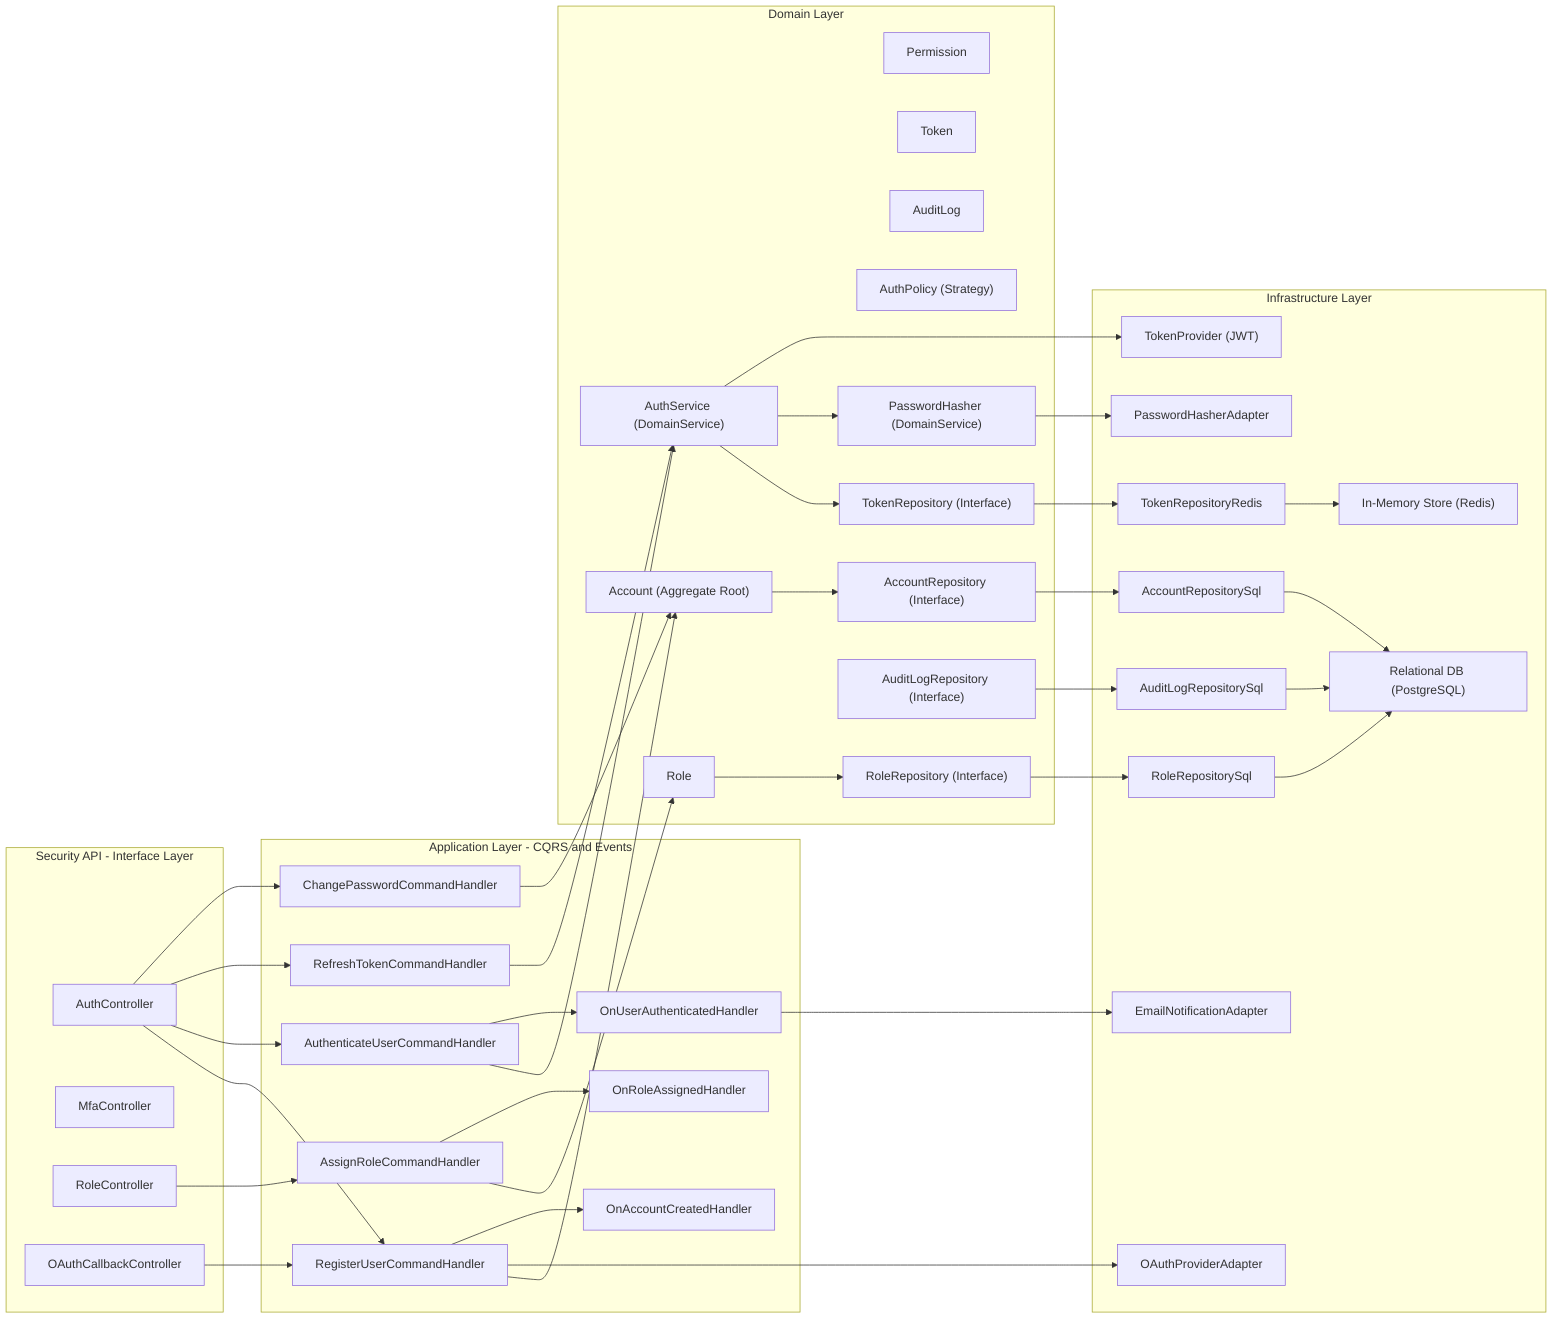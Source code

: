 graph LR
  %% === Interface / Presentation ===
  subgraph "Security API - Interface Layer"
    AUTHC["AuthController"]
    MFAC["MfaController"]
    ROLEC["RoleController"]
    OAUTC["OAuthCallbackController"]
  end

  %% === Application Layer ===
  subgraph "Application Layer - CQRS and Events"
    REGH["RegisterUserCommandHandler"]
    LOGH["AuthenticateUserCommandHandler"]
    RFH["RefreshTokenCommandHandler"]
    CPH["ChangePasswordCommandHandler"]
    ARH["AssignRoleCommandHandler"]

    OACH["OnAccountCreatedHandler"]
    OUAH["OnUserAuthenticatedHandler"]
    ORAH["OnRoleAssignedHandler"]
  end

  %% === Domain Layer ===
  subgraph "Domain Layer"
    ACC["Account (Aggregate Root)"]
    ROL["Role"]
    PERM["Permission"]
    TOK["Token"]
    AUD["AuditLog"]

    ASVC["AuthService (DomainService)"]
    POL["AuthPolicy (Strategy)"]
    PWH["PasswordHasher (DomainService)"]

    ACCREP["AccountRepository (Interface)"]
    ROLREP["RoleRepository (Interface)"]
    TOKREP["TokenRepository (Interface)"]
    AUDREP["AuditLogRepository (Interface)"]
  end

  %% === Infrastructure Layer ===
  subgraph "Infrastructure Layer"
    ACCSQL["AccountRepositorySql"]
    ROLSQL["RoleRepositorySql"]
    TOKREDIS["TokenRepositoryRedis"]
    AUDSQL["AuditLogRepositorySql"]

    PWHAD["PasswordHasherAdapter"]
    TOKPROV["TokenProvider (JWT)"]
    OAUTHAD["OAuthProviderAdapter"]
    EMAILAD["EmailNotificationAdapter"]

    SQL["Relational DB (PostgreSQL)"]
    REDIS["In-Memory Store (Redis)"]
  end

  %% Flujos Interface -> App
  AUTHC --> REGH
  AUTHC --> LOGH
  AUTHC --> RFH
  AUTHC --> CPH
  ROLEC --> ARH
  OAUTC --> REGH

  %% App -> Domain
  REGH --> ACC
  LOGH --> ASVC
  RFH --> ASVC
  CPH --> ACC
  ARH --> ROL

  %% Domain -> Repos (Interfaces)
  ASVC --> TOKREP
  ASVC --> PWH
  ACC --> ACCREP
  ROL --> ROLREP

  %% Repos -> Infra Implementations
  ACCREP --> ACCSQL
  ROLREP --> ROLSQL
  TOKREP --> TOKREDIS
  AUDREP --> AUDSQL

  %% Infra -> Data Stores
  ACCSQL --> SQL
  ROLSQL --> SQL
  AUDSQL --> SQL
  TOKREDIS --> REDIS

  %% Adaptadores
  PWH --> PWHAD
  ASVC --> TOKPROV
  REGH --> OAUTHAD
  OUAH --> EMAILAD

  %% Eventos de aplicación
  REGH --> OACH
  LOGH --> OUAH
  ARH --> ORAH